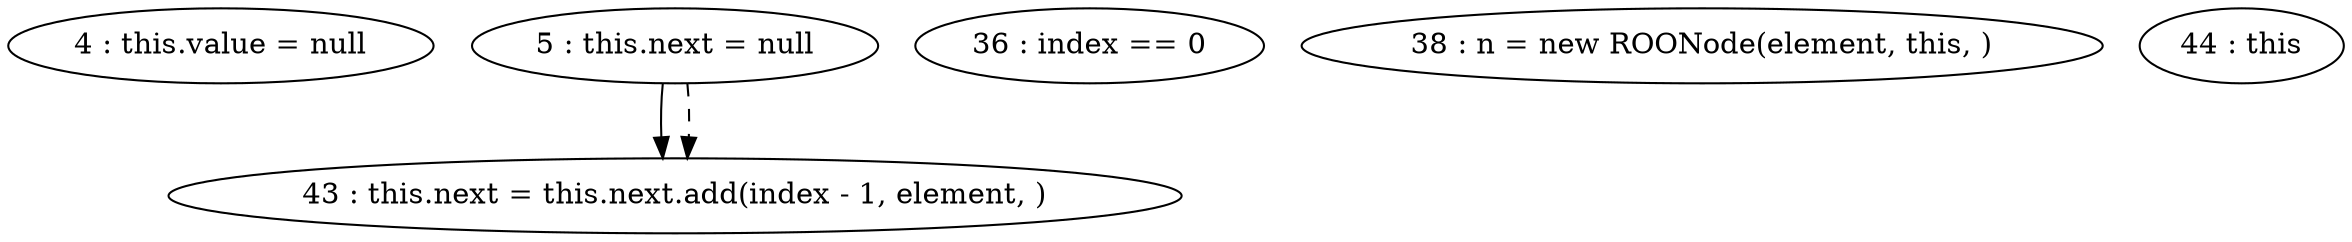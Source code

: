 digraph G {
"4 : this.value = null"
"5 : this.next = null"
"5 : this.next = null" -> "43 : this.next = this.next.add(index - 1, element, )"
"5 : this.next = null" -> "43 : this.next = this.next.add(index - 1, element, )" [style=dashed]
"36 : index == 0"
"38 : n = new ROONode(element, this, )"
"43 : this.next = this.next.add(index - 1, element, )"
"44 : this"
}